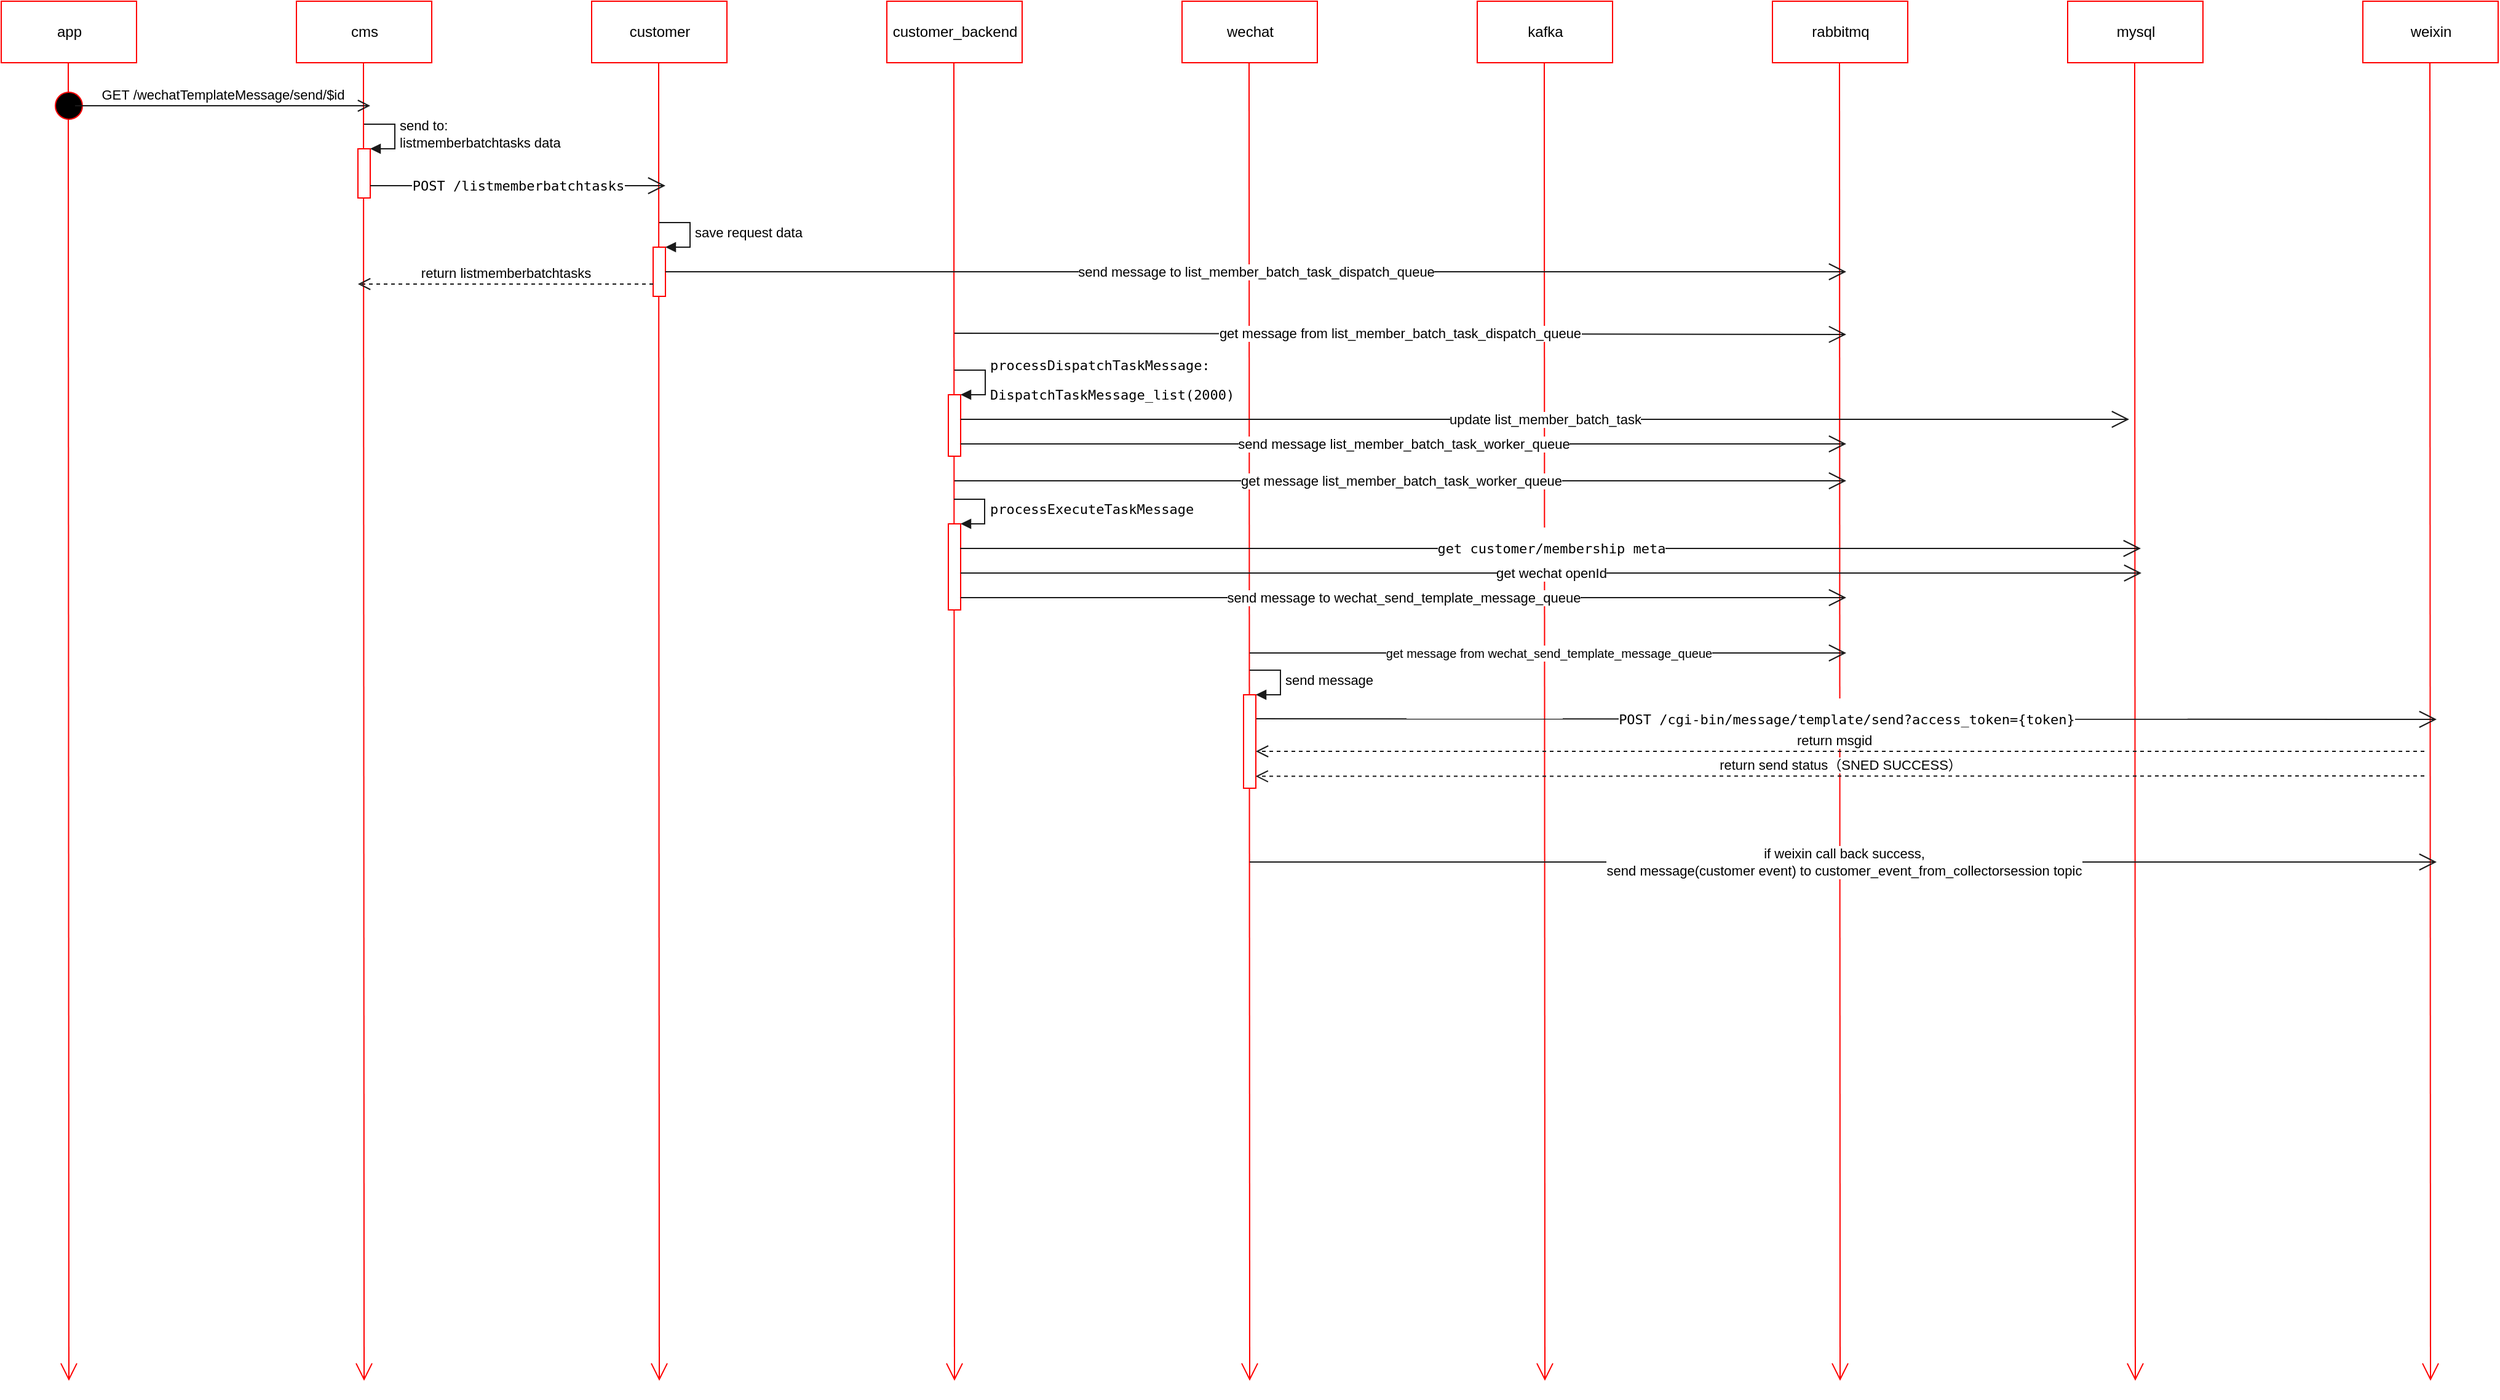 <mxfile version="10.8.8" type="github"><diagram id="JXFjKGUYVLtCgeKUOygP" name="Page-1"><mxGraphModel dx="855" dy="461" grid="1" gridSize="10" guides="1" tooltips="1" connect="1" arrows="1" fold="1" page="1" pageScale="1" pageWidth="827" pageHeight="1169" math="0" shadow="0"><root><mxCell id="0"/><mxCell id="1" parent="0"/><mxCell id="xptV2uy9dPqTo3H1UXFX-1" value="app" style="html=1;strokeColor=#FF0000;" parent="1" vertex="1"><mxGeometry x="40" y="40" width="110" height="50" as="geometry"/></mxCell><mxCell id="xptV2uy9dPqTo3H1UXFX-2" value="" style="endArrow=open;endFill=1;endSize=12;html=1;strokeColor=#FF0000;" parent="1" edge="1"><mxGeometry width="160" relative="1" as="geometry"><mxPoint x="94.5" y="90" as="sourcePoint"/><mxPoint x="95" y="1161.818" as="targetPoint"/></mxGeometry></mxCell><mxCell id="xptV2uy9dPqTo3H1UXFX-3" value="cms" style="html=1;strokeColor=#FF0000;" parent="1" vertex="1"><mxGeometry x="280" y="40" width="110" height="50" as="geometry"/></mxCell><mxCell id="xptV2uy9dPqTo3H1UXFX-4" value="" style="endArrow=open;endFill=1;endSize=12;html=1;strokeColor=#FF0000;" parent="1" edge="1"><mxGeometry width="160" relative="1" as="geometry"><mxPoint x="334.5" y="90" as="sourcePoint"/><mxPoint x="335" y="1161.818" as="targetPoint"/></mxGeometry></mxCell><mxCell id="xptV2uy9dPqTo3H1UXFX-5" value="customer" style="html=1;strokeColor=#FF0000;" parent="1" vertex="1"><mxGeometry x="520" y="40" width="110" height="50" as="geometry"/></mxCell><mxCell id="xptV2uy9dPqTo3H1UXFX-6" value="" style="endArrow=open;endFill=1;endSize=12;html=1;strokeColor=#FF0000;" parent="1" edge="1"><mxGeometry width="160" relative="1" as="geometry"><mxPoint x="574.5" y="90" as="sourcePoint"/><mxPoint x="575" y="1161.818" as="targetPoint"/></mxGeometry></mxCell><mxCell id="xptV2uy9dPqTo3H1UXFX-7" value="customer_backend" style="html=1;strokeColor=#FF0000;" parent="1" vertex="1"><mxGeometry x="760" y="40" width="110" height="50" as="geometry"/></mxCell><mxCell id="xptV2uy9dPqTo3H1UXFX-8" value="" style="endArrow=open;endFill=1;endSize=12;html=1;strokeColor=#FF0000;" parent="1" edge="1"><mxGeometry width="160" relative="1" as="geometry"><mxPoint x="814.5" y="90" as="sourcePoint"/><mxPoint x="815" y="1161.818" as="targetPoint"/></mxGeometry></mxCell><mxCell id="xptV2uy9dPqTo3H1UXFX-9" value="wechat" style="html=1;strokeColor=#FF0000;" parent="1" vertex="1"><mxGeometry x="1000" y="40" width="110" height="50" as="geometry"/></mxCell><mxCell id="xptV2uy9dPqTo3H1UXFX-10" value="" style="endArrow=open;endFill=1;endSize=12;html=1;strokeColor=#FF0000;" parent="1" edge="1"><mxGeometry width="160" relative="1" as="geometry"><mxPoint x="1054.5" y="90" as="sourcePoint"/><mxPoint x="1055" y="1161.818" as="targetPoint"/></mxGeometry></mxCell><mxCell id="xptV2uy9dPqTo3H1UXFX-11" value="kafka" style="html=1;strokeColor=#FF0000;" parent="1" vertex="1"><mxGeometry x="1240" y="40" width="110" height="50" as="geometry"/></mxCell><mxCell id="xptV2uy9dPqTo3H1UXFX-12" value="" style="endArrow=open;endFill=1;endSize=12;html=1;strokeColor=#FF0000;" parent="1" edge="1"><mxGeometry width="160" relative="1" as="geometry"><mxPoint x="1294.5" y="90" as="sourcePoint"/><mxPoint x="1295" y="1161.818" as="targetPoint"/></mxGeometry></mxCell><mxCell id="xptV2uy9dPqTo3H1UXFX-13" value="rabbitmq" style="html=1;strokeColor=#FF0000;" parent="1" vertex="1"><mxGeometry x="1480" y="40" width="110" height="50" as="geometry"/></mxCell><mxCell id="xptV2uy9dPqTo3H1UXFX-14" value="" style="endArrow=open;endFill=1;endSize=12;html=1;strokeColor=#FF0000;" parent="1" edge="1"><mxGeometry width="160" relative="1" as="geometry"><mxPoint x="1534.5" y="90" as="sourcePoint"/><mxPoint x="1535" y="1161.818" as="targetPoint"/></mxGeometry></mxCell><mxCell id="xptV2uy9dPqTo3H1UXFX-15" value="mysql" style="html=1;strokeColor=#FF0000;" parent="1" vertex="1"><mxGeometry x="1720" y="40" width="110" height="50" as="geometry"/></mxCell><mxCell id="xptV2uy9dPqTo3H1UXFX-16" value="" style="endArrow=open;endFill=1;endSize=12;html=1;strokeColor=#FF0000;" parent="1" edge="1"><mxGeometry width="160" relative="1" as="geometry"><mxPoint x="1774.5" y="90" as="sourcePoint"/><mxPoint x="1775" y="1161.818" as="targetPoint"/></mxGeometry></mxCell><mxCell id="xptV2uy9dPqTo3H1UXFX-17" value="weixin" style="html=1;strokeColor=#FF0000;" parent="1" vertex="1"><mxGeometry x="1960" y="40" width="110" height="50" as="geometry"/></mxCell><mxCell id="xptV2uy9dPqTo3H1UXFX-18" value="" style="endArrow=open;endFill=1;endSize=12;html=1;strokeColor=#FF0000;" parent="1" edge="1"><mxGeometry width="160" relative="1" as="geometry"><mxPoint x="2014.5" y="90" as="sourcePoint"/><mxPoint x="2015" y="1161.818" as="targetPoint"/></mxGeometry></mxCell><mxCell id="xptV2uy9dPqTo3H1UXFX-19" value="" style="ellipse;html=1;shape=startState;fillColor=#000000;strokeColor=#ff0000;" parent="1" vertex="1"><mxGeometry x="80" y="110" width="30" height="30" as="geometry"/></mxCell><mxCell id="xptV2uy9dPqTo3H1UXFX-20" value="GET&amp;nbsp;&lt;span&gt;/wechatTemplateMessage/send/$id&lt;/span&gt;" style="edgeStyle=orthogonalEdgeStyle;html=1;verticalAlign=bottom;endArrow=open;endSize=8;strokeColor=#1A1A1A;" parent="1" edge="1"><mxGeometry relative="1" as="geometry"><mxPoint x="340" y="125" as="targetPoint"/><mxPoint x="100" y="125" as="sourcePoint"/><Array as="points"><mxPoint x="300" y="125"/><mxPoint x="300" y="125"/></Array></mxGeometry></mxCell><mxCell id="xptV2uy9dPqTo3H1UXFX-23" value="" style="html=1;points=[];perimeter=orthogonalPerimeter;strokeColor=#FF0000;" parent="1" vertex="1"><mxGeometry x="330" y="160" width="10" height="40" as="geometry"/></mxCell><mxCell id="xptV2uy9dPqTo3H1UXFX-24" value="send to:&lt;br&gt;&lt;span&gt;listmemberbatchtasks data &lt;/span&gt;&lt;br&gt;" style="edgeStyle=orthogonalEdgeStyle;html=1;align=left;spacingLeft=2;endArrow=block;rounded=0;entryX=1;entryY=0;strokeColor=#1A1A1A;" parent="1" target="xptV2uy9dPqTo3H1UXFX-23" edge="1"><mxGeometry relative="1" as="geometry"><mxPoint x="335" y="140" as="sourcePoint"/><Array as="points"><mxPoint x="360" y="140"/></Array></mxGeometry></mxCell><mxCell id="xptV2uy9dPqTo3H1UXFX-25" value="&lt;pre&gt;&lt;span&gt;POST /listmemberbatchtasks&lt;/span&gt;&lt;/pre&gt;" style="endArrow=open;endFill=1;endSize=12;html=1;strokeColor=#1A1A1A;" parent="1" edge="1"><mxGeometry width="160" relative="1" as="geometry"><mxPoint x="340" y="190" as="sourcePoint"/><mxPoint x="580" y="190" as="targetPoint"/></mxGeometry></mxCell><mxCell id="xptV2uy9dPqTo3H1UXFX-27" value="" style="html=1;points=[];perimeter=orthogonalPerimeter;strokeColor=#FF0000;" parent="1" vertex="1"><mxGeometry x="570" y="240" width="10" height="40" as="geometry"/></mxCell><mxCell id="xptV2uy9dPqTo3H1UXFX-28" value="save request data" style="edgeStyle=orthogonalEdgeStyle;html=1;align=left;spacingLeft=2;endArrow=block;rounded=0;entryX=1;entryY=0;strokeColor=#1A1A1A;" parent="1" target="xptV2uy9dPqTo3H1UXFX-27" edge="1"><mxGeometry relative="1" as="geometry"><mxPoint x="575" y="220" as="sourcePoint"/><Array as="points"><mxPoint x="600" y="220"/></Array></mxGeometry></mxCell><mxCell id="xptV2uy9dPqTo3H1UXFX-30" value="send message to&amp;nbsp;list_member_batch_task_dispatch_queue&lt;br&gt;" style="endArrow=open;endFill=1;endSize=12;html=1;strokeColor=#1A1A1A;" parent="1" edge="1"><mxGeometry width="160" relative="1" as="geometry"><mxPoint x="580" y="260" as="sourcePoint"/><mxPoint x="1540" y="260" as="targetPoint"/></mxGeometry></mxCell><mxCell id="xptV2uy9dPqTo3H1UXFX-31" value="return&amp;nbsp;&lt;span&gt;listmemberbatchtasks&lt;/span&gt;" style="html=1;verticalAlign=bottom;endArrow=open;dashed=1;endSize=8;strokeColor=#1A1A1A;" parent="1" edge="1"><mxGeometry relative="1" as="geometry"><mxPoint x="570" y="270" as="sourcePoint"/><mxPoint x="330" y="270" as="targetPoint"/></mxGeometry></mxCell><mxCell id="xptV2uy9dPqTo3H1UXFX-32" value="get message from list_member_batch_task_dispatch_queue" style="endArrow=open;endFill=1;endSize=12;html=1;strokeColor=#1A1A1A;" parent="1" edge="1"><mxGeometry width="160" relative="1" as="geometry"><mxPoint x="815" y="310" as="sourcePoint"/><mxPoint x="1540" y="311" as="targetPoint"/></mxGeometry></mxCell><mxCell id="xptV2uy9dPqTo3H1UXFX-33" value="" style="html=1;points=[];perimeter=orthogonalPerimeter;strokeColor=#FF0000;" parent="1" vertex="1"><mxGeometry x="810" y="465" width="10" height="70" as="geometry"/></mxCell><mxCell id="xptV2uy9dPqTo3H1UXFX-34" value="&lt;pre&gt;&lt;pre&gt;processExecuteTaskMessage&lt;/pre&gt;&lt;/pre&gt;" style="edgeStyle=orthogonalEdgeStyle;html=1;align=left;spacingLeft=2;endArrow=block;rounded=0;entryX=1;entryY=0;strokeColor=#1A1A1A;" parent="1" target="xptV2uy9dPqTo3H1UXFX-33" edge="1"><mxGeometry relative="1" as="geometry"><mxPoint x="814.5" y="445" as="sourcePoint"/><Array as="points"><mxPoint x="839.5" y="445"/><mxPoint x="839.5" y="465"/></Array></mxGeometry></mxCell><mxCell id="xptV2uy9dPqTo3H1UXFX-36" value="&lt;pre&gt;get customer/membership meta&lt;/pre&gt;" style="endArrow=open;endFill=1;endSize=12;html=1;strokeColor=#1A1A1A;" parent="1" edge="1"><mxGeometry width="160" relative="1" as="geometry"><mxPoint x="819.5" y="485" as="sourcePoint"/><mxPoint x="1779.5" y="485" as="targetPoint"/></mxGeometry></mxCell><mxCell id="xptV2uy9dPqTo3H1UXFX-37" value="get wechat openId" style="endArrow=open;endFill=1;endSize=12;html=1;strokeColor=#1A1A1A;" parent="1" edge="1"><mxGeometry width="160" relative="1" as="geometry"><mxPoint x="820" y="505" as="sourcePoint"/><mxPoint x="1780" y="505" as="targetPoint"/></mxGeometry></mxCell><mxCell id="xptV2uy9dPqTo3H1UXFX-38" value="" style="html=1;points=[];perimeter=orthogonalPerimeter;strokeColor=#FF0000;" parent="1" vertex="1"><mxGeometry x="810" y="360" width="10" height="50" as="geometry"/></mxCell><mxCell id="xptV2uy9dPqTo3H1UXFX-39" value="&lt;pre&gt;processDispatchTaskMessage:&lt;/pre&gt;&lt;pre&gt;DispatchTaskMessage_list(2000)&lt;/pre&gt;" style="edgeStyle=orthogonalEdgeStyle;html=1;align=left;spacingLeft=2;endArrow=block;rounded=0;entryX=1;entryY=0;strokeColor=#1A1A1A;" parent="1" target="xptV2uy9dPqTo3H1UXFX-38" edge="1"><mxGeometry relative="1" as="geometry"><mxPoint x="815" y="340" as="sourcePoint"/><Array as="points"><mxPoint x="840" y="340"/></Array></mxGeometry></mxCell><mxCell id="xptV2uy9dPqTo3H1UXFX-40" value="update list_member_batch_task" style="endArrow=open;endFill=1;endSize=12;html=1;strokeColor=#1A1A1A;" parent="1" edge="1"><mxGeometry width="160" relative="1" as="geometry"><mxPoint x="820" y="380" as="sourcePoint"/><mxPoint x="1770" y="380" as="targetPoint"/></mxGeometry></mxCell><mxCell id="xptV2uy9dPqTo3H1UXFX-42" value="send message&amp;nbsp;list_member_batch_task_worker_queue" style="endArrow=open;endFill=1;endSize=12;html=1;strokeColor=#1A1A1A;" parent="1" edge="1"><mxGeometry width="160" relative="1" as="geometry"><mxPoint x="820" y="400" as="sourcePoint"/><mxPoint x="1540" y="400" as="targetPoint"/></mxGeometry></mxCell><mxCell id="xptV2uy9dPqTo3H1UXFX-43" value="get message&amp;nbsp;list_member_batch_task_worker_queue" style="endArrow=open;endFill=1;endSize=12;html=1;strokeColor=#1A1A1A;" parent="1" edge="1"><mxGeometry width="160" relative="1" as="geometry"><mxPoint x="815" y="430" as="sourcePoint"/><mxPoint x="1540" y="430" as="targetPoint"/></mxGeometry></mxCell><mxCell id="6BX_-PQgmfMGZBPQ8P2w-1" value="send message to&amp;nbsp;wechat_send_template_message_queue" style="endArrow=open;endFill=1;endSize=12;html=1;strokeColor=#1A1A1A;" edge="1" parent="1"><mxGeometry width="160" relative="1" as="geometry"><mxPoint x="820" y="525" as="sourcePoint"/><mxPoint x="1540" y="525" as="targetPoint"/></mxGeometry></mxCell><mxCell id="6BX_-PQgmfMGZBPQ8P2w-2" value="&lt;font style=&quot;font-size: 10px&quot;&gt;get message from wechat_send_template_message_queue&lt;br&gt;&lt;/font&gt;" style="endArrow=open;endFill=1;endSize=12;html=1;strokeColor=#1A1A1A;" edge="1" parent="1"><mxGeometry width="160" relative="1" as="geometry"><mxPoint x="1055" y="570" as="sourcePoint"/><mxPoint x="1540" y="570" as="targetPoint"/></mxGeometry></mxCell><mxCell id="6BX_-PQgmfMGZBPQ8P2w-3" value="&lt;pre&gt;&lt;span&gt;POST /cgi-bin/message/template/send?access_token={token}&lt;/span&gt;&lt;/pre&gt;" style="endArrow=open;endFill=1;endSize=12;html=1;strokeColor=#1A1A1A;" edge="1" parent="1"><mxGeometry width="160" relative="1" as="geometry"><mxPoint x="1060" y="623.5" as="sourcePoint"/><mxPoint x="2020" y="624" as="targetPoint"/></mxGeometry></mxCell><mxCell id="6BX_-PQgmfMGZBPQ8P2w-4" value="" style="html=1;points=[];perimeter=orthogonalPerimeter;strokeColor=#FF0000;" vertex="1" parent="1"><mxGeometry x="1050" y="604" width="10" height="76" as="geometry"/></mxCell><mxCell id="6BX_-PQgmfMGZBPQ8P2w-5" value="send message" style="edgeStyle=orthogonalEdgeStyle;html=1;align=left;spacingLeft=2;endArrow=block;rounded=0;entryX=1;entryY=0;strokeColor=#1A1A1A;" edge="1" target="6BX_-PQgmfMGZBPQ8P2w-4" parent="1"><mxGeometry relative="1" as="geometry"><mxPoint x="1055" y="584" as="sourcePoint"/><Array as="points"><mxPoint x="1080" y="584"/></Array></mxGeometry></mxCell><mxCell id="6BX_-PQgmfMGZBPQ8P2w-7" value="return&amp;nbsp;&lt;span&gt;msgid&lt;/span&gt;" style="html=1;verticalAlign=bottom;endArrow=open;dashed=1;endSize=8;strokeColor=#1A1A1A;" edge="1" parent="1" target="6BX_-PQgmfMGZBPQ8P2w-4"><mxGeometry x="0.011" relative="1" as="geometry"><mxPoint x="2010" y="650" as="sourcePoint"/><mxPoint x="1930" y="650" as="targetPoint"/><mxPoint as="offset"/></mxGeometry></mxCell><mxCell id="6BX_-PQgmfMGZBPQ8P2w-8" value="return send status（SNED SUCCESS）" style="html=1;verticalAlign=bottom;endArrow=open;dashed=1;endSize=8;strokeColor=#1A1A1A;entryX=0.982;entryY=0.872;entryDx=0;entryDy=0;entryPerimeter=0;" edge="1" parent="1" target="6BX_-PQgmfMGZBPQ8P2w-4"><mxGeometry relative="1" as="geometry"><mxPoint x="2010" y="670" as="sourcePoint"/><mxPoint x="1930" y="670" as="targetPoint"/></mxGeometry></mxCell><mxCell id="6BX_-PQgmfMGZBPQ8P2w-9" value="if weixin call back success,&lt;br&gt;send message(customer event) to&amp;nbsp;&lt;span&gt;customer_event_from_collectorsession topic&lt;/span&gt;" style="endArrow=open;endFill=1;endSize=12;html=1;strokeColor=#1A1A1A;" edge="1" parent="1"><mxGeometry width="160" relative="1" as="geometry"><mxPoint x="1055" y="740" as="sourcePoint"/><mxPoint x="2020" y="740" as="targetPoint"/></mxGeometry></mxCell></root></mxGraphModel></diagram></mxfile>